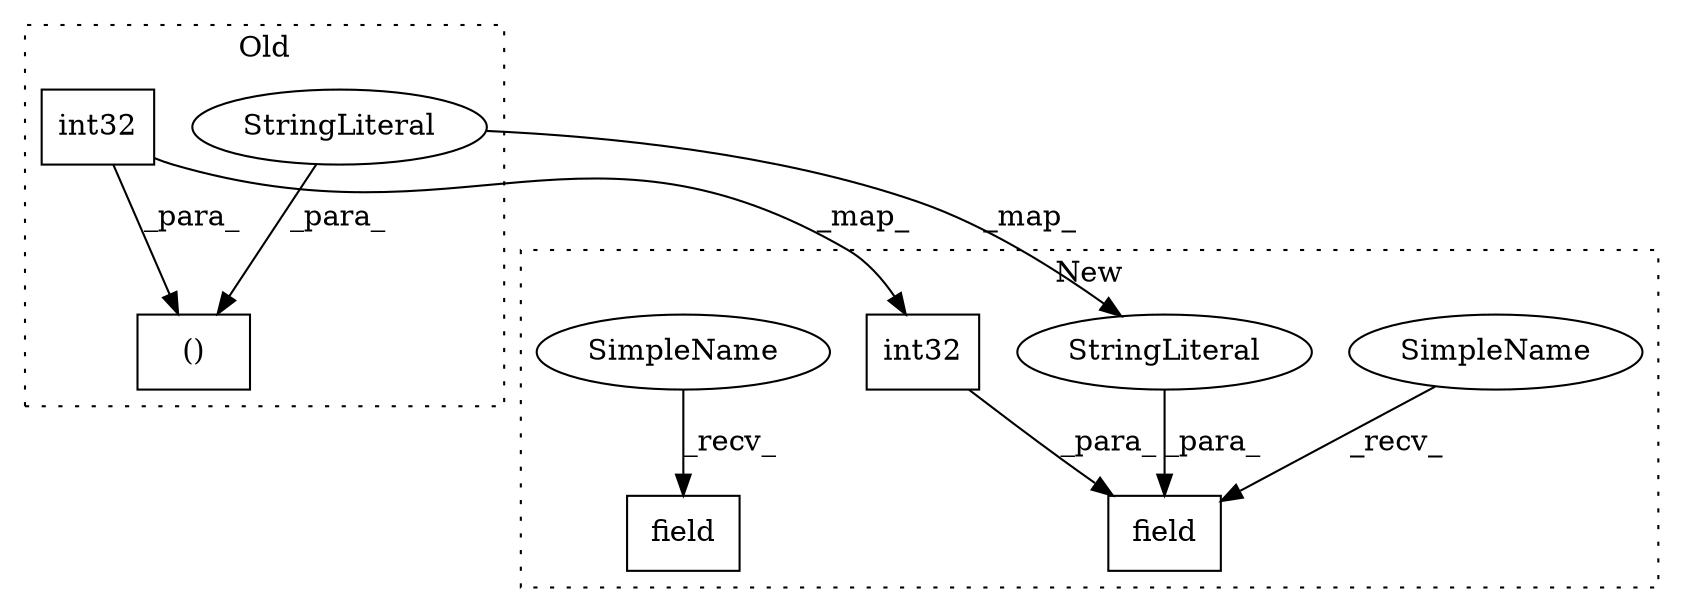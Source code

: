 digraph G {
subgraph cluster0 {
1 [label="()" a="106" s="15972" l="31" shape="box"];
5 [label="int32" a="32" s="15996" l="7" shape="box"];
7 [label="StringLiteral" a="45" s="15972" l="3" shape="ellipse"];
label = "Old";
style="dotted";
}
subgraph cluster1 {
2 [label="field" a="32" s="15924,15950" l="6,1" shape="box"];
3 [label="field" a="32" s="15960,15985" l="6,1" shape="box"];
4 [label="int32" a="32" s="15978" l="7" shape="box"];
6 [label="StringLiteral" a="45" s="15966" l="3" shape="ellipse"];
8 [label="SimpleName" a="42" s="15952" l="7" shape="ellipse"];
9 [label="SimpleName" a="42" s="15916" l="7" shape="ellipse"];
label = "New";
style="dotted";
}
4 -> 3 [label="_para_"];
5 -> 1 [label="_para_"];
5 -> 4 [label="_map_"];
6 -> 3 [label="_para_"];
7 -> 6 [label="_map_"];
7 -> 1 [label="_para_"];
8 -> 3 [label="_recv_"];
9 -> 2 [label="_recv_"];
}